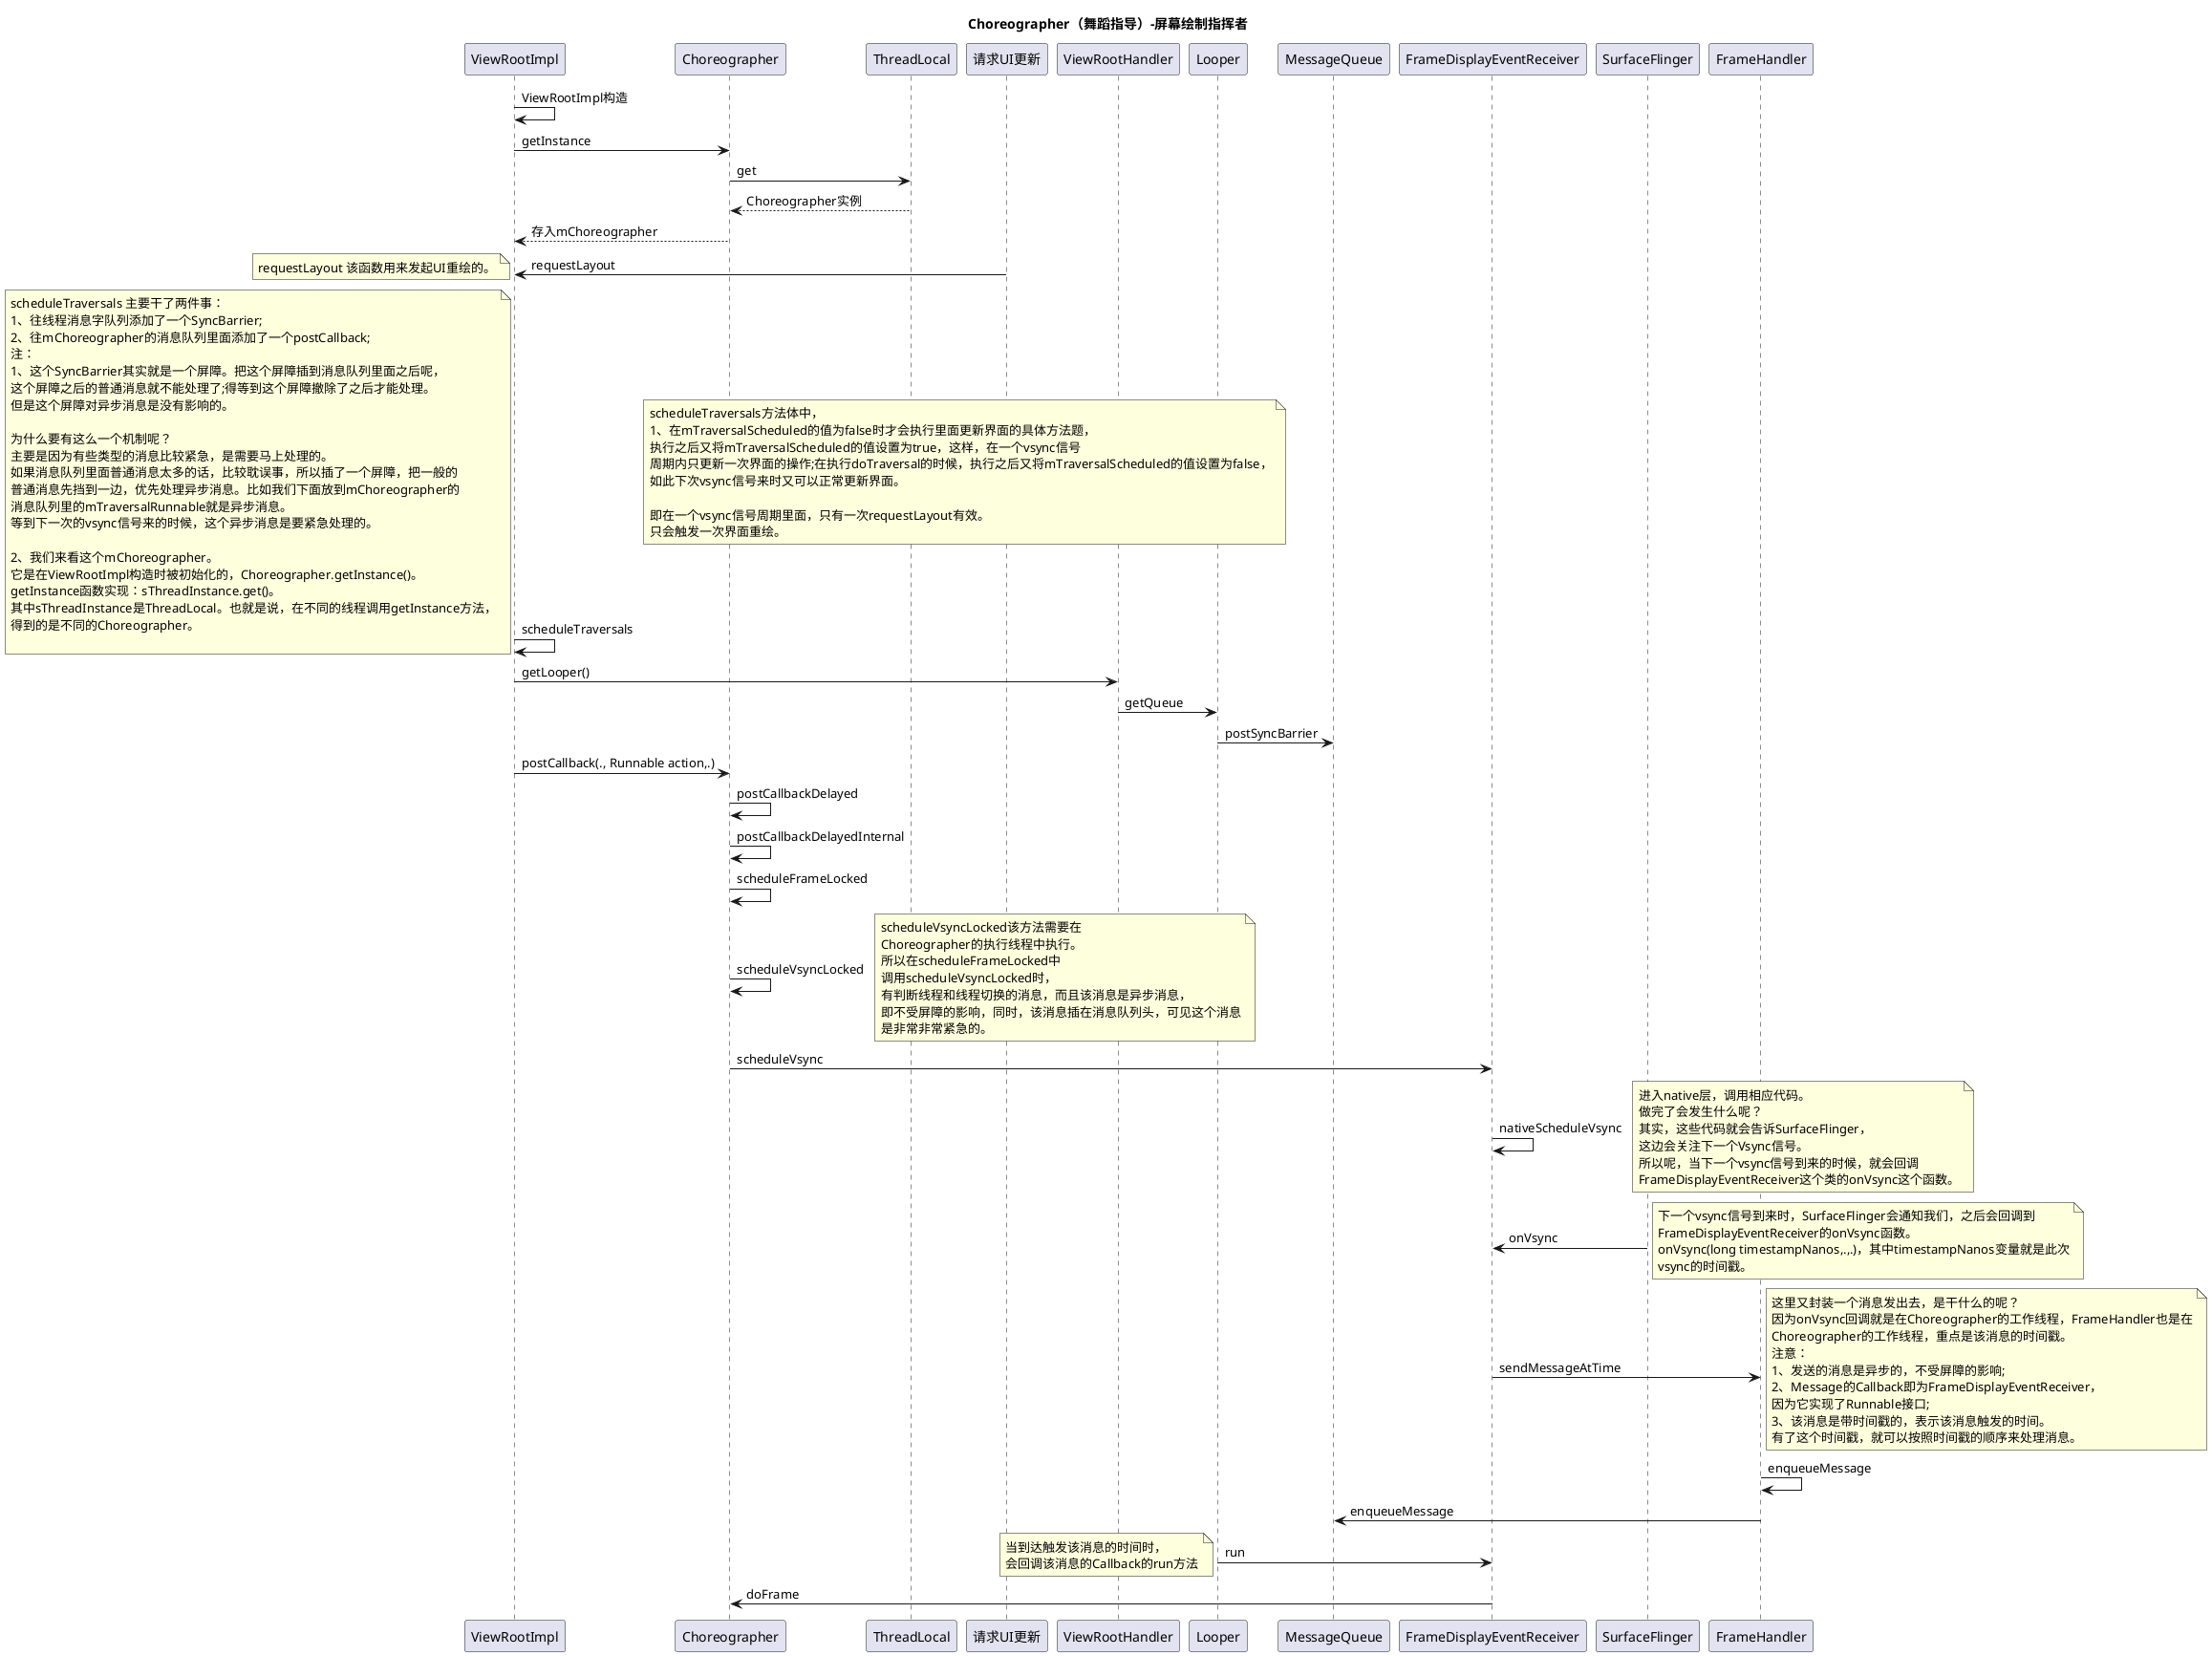 @startuml
title Choreographer（舞蹈指导）-屏幕绘制指挥者

/'Choreographer -> UI绘制
note left
Choreographer（舞蹈指导），它有什么用呢？
就是说，你往Choreographer厘面发一个消息，这个
消息最快也要等下一个vsync信号到来才能触发。

我们的绘制是随时发起的，当我们封装一个Runnable丢给
Choreographer，下一个vsync信号来的时候，就会开始处理
消息，就会真正的开始界面的重绘了。

即：UI绘制的节奏，
完全由Choreographer来控制。

接下来的内容会介绍 Choreographer 底层实现的原理。
end note'/


ViewRootImpl -> ViewRootImpl: ViewRootImpl构造
ViewRootImpl -> Choreographer: getInstance
Choreographer -> ThreadLocal: get
ThreadLocal --> Choreographer: Choreographer实例
Choreographer --> ViewRootImpl: 存入mChoreographer

请求UI更新 -> ViewRootImpl:requestLayout
note left
requestLayout 该函数用来发起UI重绘的。
end note

ViewRootImpl -> ViewRootImpl:scheduleTraversals
note left
scheduleTraversals 主要干了两件事：
1、往线程消息字队列添加了一个SyncBarrier;
2、往mChoreographer的消息队列里面添加了一个postCallback;
注：
1、这个SyncBarrier其实就是一个屏障。把这个屏障插到消息队列里面之后呢，
这个屏障之后的普通消息就不能处理了;得等到这个屏障撤除了之后才能处理。
但是这个屏障对异步消息是没有影响的。

为什么要有这么一个机制呢？
主要是因为有些类型的消息比较紧急，是需要马上处理的。
如果消息队列里面普通消息太多的话，比较耽误事，所以插了一个屏障，把一般的
普通消息先挡到一边，优先处理异步消息。比如我们下面放到mChoreographer的
消息队列里的mTraversalRunnable就是异步消息。
等到下一次的vsync信号来的时候，这个异步消息是要紧急处理的。

2、我们来看这个mChoreographer。
它是在ViewRootImpl构造时被初始化的，Choreographer.getInstance()。
getInstance函数实现：sThreadInstance.get()。
其中sThreadInstance是ThreadLocal。也就是说，在不同的线程调用getInstance方法，
得到的是不同的Choreographer。

end note
note right
scheduleTraversals方法体中，
1、在mTraversalScheduled的值为false时才会执行里面更新界面的具体方法题，
执行之后又将mTraversalScheduled的值设置为true，这样，在一个vsync信号
周期内只更新一次界面的操作;在执行doTraversal的时候，执行之后又将mTraversalScheduled的值设置为false，
如此下次vsync信号来时又可以正常更新界面。

即在一个vsync信号周期里面，只有一次requestLayout有效。
只会触发一次界面重绘。
end note
ViewRootImpl -> ViewRootHandler : getLooper()
ViewRootHandler -> Looper : getQueue
Looper -> MessageQueue : postSyncBarrier


ViewRootImpl -> Choreographer : postCallback(., Runnable action,.)
Choreographer -> Choreographer : postCallbackDelayed
Choreographer -> Choreographer : postCallbackDelayedInternal
Choreographer -> Choreographer : scheduleFrameLocked

Choreographer -> Choreographer : scheduleVsyncLocked
note right
scheduleVsyncLocked该方法需要在
Choreographer的执行线程中执行。
所以在scheduleFrameLocked中
调用scheduleVsyncLocked时，
有判断线程和线程切换的消息，而且该消息是异步消息，
即不受屏障的影响，同时，该消息插在消息队列头，可见这个消息
是非常非常紧急的。
end note

Choreographer -> FrameDisplayEventReceiver : scheduleVsync
FrameDisplayEventReceiver -> FrameDisplayEventReceiver : nativeScheduleVsync
note right
进入native层，调用相应代码。
做完了会发生什么呢？
其实，这些代码就会告诉SurfaceFlinger，
这边会关注下一个Vsync信号。
所以呢，当下一个vsync信号到来的时候，就会回调
FrameDisplayEventReceiver这个类的onVsync这个函数。
end note

SurfaceFlinger -> FrameDisplayEventReceiver : onVsync
note right
下一个vsync信号到来时，SurfaceFlinger会通知我们，之后会回调到
FrameDisplayEventReceiver的onVsync函数。
onVsync(long timestampNanos,.,.)，其中timestampNanos变量就是此次
vsync的时间戳。
end note

FrameDisplayEventReceiver -> FrameHandler : sendMessageAtTime
note right
这里又封装一个消息发出去，是干什么的呢？
因为onVsync回调就是在Choreographer的工作线程，FrameHandler也是在
Choreographer的工作线程，重点是该消息的时间戳。
注意：
1、发送的消息是异步的，不受屏障的影响;
2、Message的Callback即为FrameDisplayEventReceiver，
因为它实现了Runnable接口;
3、该消息是带时间戳的，表示该消息触发的时间。
有了这个时间戳，就可以按照时间戳的顺序来处理消息。
end note

'到时间之后，就会调用消息里面的回调的run方法。
FrameHandler -> FrameHandler : enqueueMessage
FrameHandler -> MessageQueue : enqueueMessage

Looper -> FrameDisplayEventReceiver : run
note left
当到达触发该消息的时间时，
会回调该消息的Callback的run方法
end note

FrameDisplayEventReceiver -> Choreographer : doFrame


@enduml